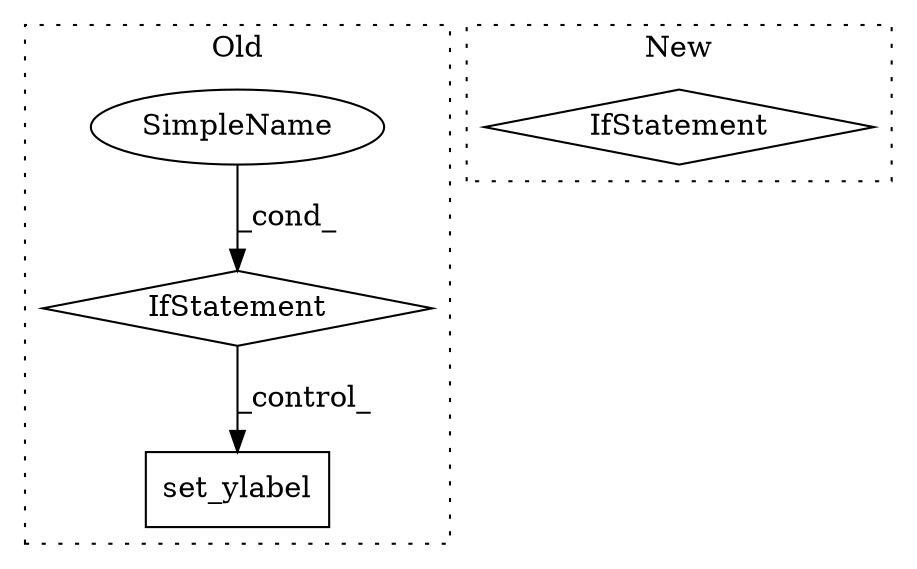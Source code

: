 digraph G {
subgraph cluster0 {
1 [label="set_ylabel" a="32" s="12235,12260" l="11,1" shape="box"];
3 [label="IfStatement" a="25" s="12196,12220" l="4,2" shape="diamond"];
4 [label="SimpleName" a="42" s="" l="" shape="ellipse"];
label = "Old";
style="dotted";
}
subgraph cluster1 {
2 [label="IfStatement" a="25" s="12051,12066" l="4,2" shape="diamond"];
label = "New";
style="dotted";
}
3 -> 1 [label="_control_"];
4 -> 3 [label="_cond_"];
}
